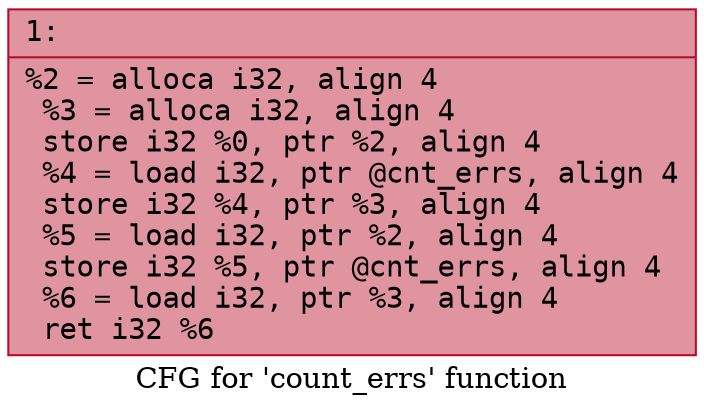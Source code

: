 digraph "CFG for 'count_errs' function" {
	label="CFG for 'count_errs' function";

	Node0x600001bee990 [shape=record,color="#b70d28ff", style=filled, fillcolor="#b70d2870" fontname="Courier",label="{1:\l|  %2 = alloca i32, align 4\l  %3 = alloca i32, align 4\l  store i32 %0, ptr %2, align 4\l  %4 = load i32, ptr @cnt_errs, align 4\l  store i32 %4, ptr %3, align 4\l  %5 = load i32, ptr %2, align 4\l  store i32 %5, ptr @cnt_errs, align 4\l  %6 = load i32, ptr %3, align 4\l  ret i32 %6\l}"];
}
